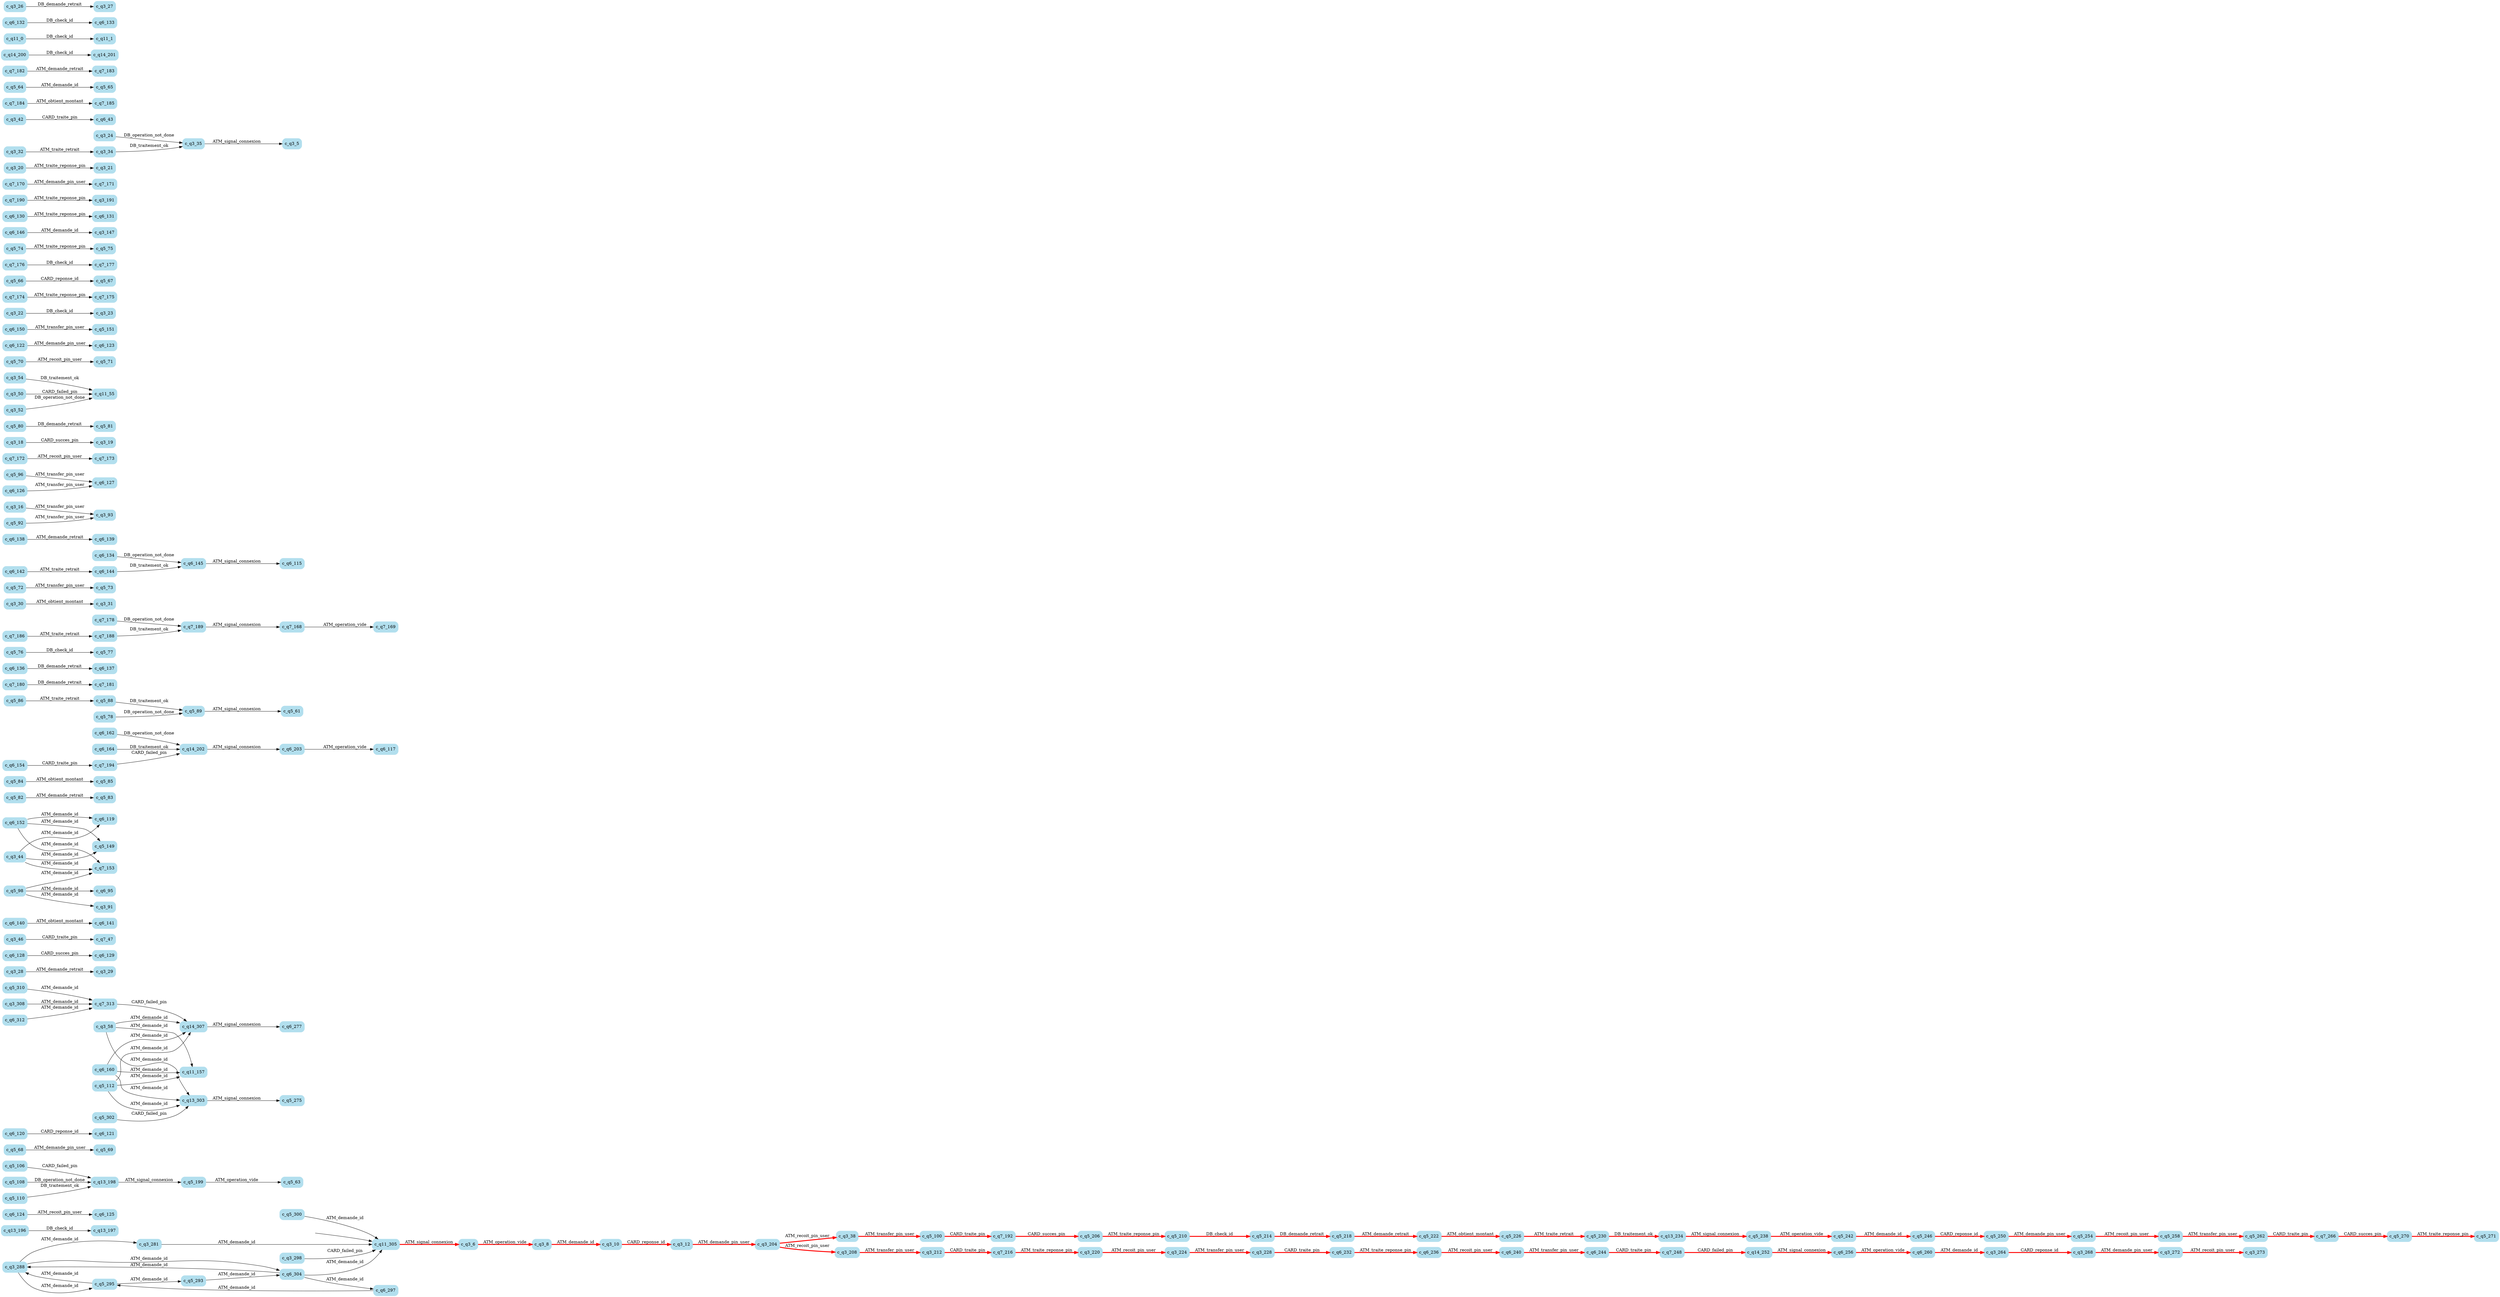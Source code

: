digraph G {

	rankdir = LR;

	start_c_q11_305[style=invisible];

	node[shape=box, style="rounded, filled", color=lightblue2];

	c_q13_197[label="c_q13_197"];
	c_q6_125[label="c_q6_125"];
	c_q5_270[label="c_q5_270"];
	c_q5_106[label="c_q5_106"];
	c_q5_69[label="c_q5_69"];
	c_q6_121[label="c_q6_121"];
	c_q11_157[label="c_q11_157"];
	c_q3_28[label="c_q3_28"];
	c_q5_226[label="c_q5_226"];
	c_q6_128[label="c_q6_128"];
	c_q3_38[label="c_q3_38"];
	c_q7_47[label="c_q7_47"];
	c_q5_206[label="c_q5_206"];
	c_q6_141[label="c_q6_141"];
	c_q6_124[label="c_q6_124"];
	c_q5_149[label="c_q5_149"];
	c_q5_83[label="c_q5_83"];
	c_q6_244[label="c_q6_244"];
	c_q5_84[label="c_q5_84"];
	c_q7_194[label="c_q7_194"];
	c_q5_89[label="c_q5_89"];
	c_q7_181[label="c_q7_181"];
	c_q3_228[label="c_q3_228"];
	c_q6_120[label="c_q6_120"];
	c_q3_212[label="c_q3_212"];
	c_q3_10[label="c_q3_10"];
	c_q14_307[label="c_q14_307"];
	c_q3_29[label="c_q3_29"];
	c_q6_137[label="c_q6_137"];
	c_q5_76[label="c_q5_76"];
	c_q7_169[label="c_q7_169"];
	c_q3_31[label="c_q3_31"];
	c_q3_273[label="c_q3_273"];
	c_q5_254[label="c_q5_254"];
	c_q5_72[label="c_q5_72"];
	c_q6_134[label="c_q6_134"];
	c_q5_310[label="c_q5_310"];
	c_q6_138[label="c_q6_138"];
	c_q6_162[label="c_q6_162"];
	c_q3_6[label="c_q3_6"];
	c_q6_232[label="c_q6_232"];
	c_q5_295[label="c_q5_295"];
	c_q3_16[label="c_q3_16"];
	c_q5_96[label="c_q5_96"];
	c_q3_281[label="c_q3_281"];
	c_q6_240[label="c_q6_240"];
	c_q7_173[label="c_q7_173"];
	c_q6_260[label="c_q6_260"];
	c_q3_18[label="c_q3_18"];
	c_q5_100[label="c_q5_100"];
	c_q5_81[label="c_q5_81"];
	c_q3_54[label="c_q3_54"];
	c_q5_71[label="c_q5_71"];
	c_q5_112[label="c_q5_112"];
	c_q6_122[label="c_q6_122"];
	c_q5_73[label="c_q5_73"];
	c_q5_151[label="c_q5_151"];
	c_q7_266[label="c_q7_266"];
	c_q6_126[label="c_q6_126"];
	c_q3_22[label="c_q3_22"];
	c_q5_108[label="c_q5_108"];
	c_q6_123[label="c_q6_123"];
	c_q7_174[label="c_q7_174"];
	c_q6_277[label="c_q6_277"];
	c_q5_67[label="c_q5_67"];
	c_q7_248[label="c_q7_248"];
	c_q7_192[label="c_q7_192"];
	c_q5_230[label="c_q5_230"];
	c_q5_77[label="c_q5_77"];
	c_q7_216[label="c_q7_216"];
	c_q5_210[label="c_q5_210"];
	c_q5_61[label="c_q5_61"];
	c_q7_177[label="c_q7_177"];
	c_q6_95[label="c_q6_95"];
	c_q6_144[label="c_q6_144"];
	c_q6_297[label="c_q6_297"];
	c_q5_246[label="c_q5_246"];
	c_q7_178[label="c_q7_178"];
	c_q5_75[label="c_q5_75"];
	c_q11_305[label="c_q11_305"];
	c_q5_222[label="c_q5_222"];
	c_q5_68[label="c_q5_68"];
	c_q5_92[label="c_q5_92"];
	c_q6_139[label="c_q6_139"];
	c_q5_70[label="c_q5_70"];
	c_q3_147[label="c_q3_147"];
	c_q5_250[label="c_q5_250"];
	c_q6_131[label="c_q6_131"];
	c_q7_190[label="c_q7_190"];
	c_q5_66[label="c_q5_66"];
	c_q7_176[label="c_q7_176"];
	c_q5_86[label="c_q5_86"];
	c_q6_119[label="c_q6_119"];
	c_q6_142[label="c_q6_142"];
	c_q5_258[label="c_q5_258"];
	c_q5_293[label="c_q5_293"];
	c_q7_186[label="c_q7_186"];
	c_q3_50[label="c_q3_50"];
	c_q13_198[label="c_q13_198"];
	c_q3_191[label="c_q3_191"];
	c_q5_88[label="c_q5_88"];
	c_q7_188[label="c_q7_188"];
	c_q6_115[label="c_q6_115"];
	c_q7_170[label="c_q7_170"];
	c_q3_21[label="c_q3_21"];
	c_q3_220[label="c_q3_220"];
	c_q5_74[label="c_q5_74"];
	c_q14_252[label="c_q14_252"];
	c_q3_5[label="c_q3_5"];
	c_q6_203[label="c_q6_203"];
	c_q6_152[label="c_q6_152"];
	c_q3_44[label="c_q3_44"];
	c_q6_256[label="c_q6_256"];
	c_q6_150[label="c_q6_150"];
	c_q3_46[label="c_q3_46"];
	c_q5_218[label="c_q5_218"];
	c_q5_63[label="c_q5_63"];
	c_q3_42[label="c_q3_42"];
	c_q3_268[label="c_q3_268"];
	c_q7_313[label="c_q7_313"];
	c_q3_52[label="c_q3_52"];
	c_q7_175[label="c_q7_175"];
	c_q5_238[label="c_q5_238"];
	c_q6_304[label="c_q6_304"];
	c_q3_35[label="c_q3_35"];
	c_q7_184[label="c_q7_184"];
	c_q5_302[label="c_q5_302"];
	c_q5_64[label="c_q5_64"];
	c_q7_182[label="c_q7_182"];
	c_q3_23[label="c_q3_23"];
	c_q3_298[label="c_q3_298"];
	c_q6_236[label="c_q6_236"];
	c_q14_200[label="c_q14_200"];
	c_q7_171[label="c_q7_171"];
	c_q11_0[label="c_q11_0"];
	c_q5_214[label="c_q5_214"];
	c_q6_132[label="c_q6_132"];
	c_q3_288[label="c_q3_288"];
	c_q6_154[label="c_q6_154"];
	c_q3_272[label="c_q3_272"];
	c_q3_308[label="c_q3_308"];
	c_q3_58[label="c_q3_58"];
	c_q3_12[label="c_q3_12"];
	c_q3_24[label="c_q3_24"];
	c_q5_82[label="c_q5_82"];
	c_q6_145[label="c_q6_145"];
	c_q6_127[label="c_q6_127"];
	c_q6_117[label="c_q6_117"];
	c_q6_130[label="c_q6_130"];
	c_q7_153[label="c_q7_153"];
	c_q3_264[label="c_q3_264"];
	c_q3_224[label="c_q3_224"];
	c_q3_91[label="c_q3_91"];
	c_q6_136[label="c_q6_136"];
	c_q7_168[label="c_q7_168"];
	c_q5_275[label="c_q5_275"];
	c_q6_146[label="c_q6_146"];
	c_q3_204[label="c_q3_204"];
	c_q13_196[label="c_q13_196"];
	c_q6_160[label="c_q6_160"];
	c_q5_271[label="c_q5_271"];
	c_q3_32[label="c_q3_32"];
	c_q13_234[label="c_q13_234"];
	c_q3_34[label="c_q3_34"];
	c_q6_129[label="c_q6_129"];
	c_q5_78[label="c_q5_78"];
	c_q5_242[label="c_q5_242"];
	c_q6_140[label="c_q6_140"];
	c_q7_183[label="c_q7_183"];
	c_q3_19[label="c_q3_19"];
	c_q14_201[label="c_q14_201"];
	c_q7_180[label="c_q7_180"];
	c_q3_208[label="c_q3_208"];
	c_q3_26[label="c_q3_26"];
	c_q3_27[label="c_q3_27"];
	c_q7_189[label="c_q7_189"];
	c_q6_164[label="c_q6_164"];
	c_q5_110[label="c_q5_110"];
	c_q3_30[label="c_q3_30"];
	c_q6_133[label="c_q6_133"];
	c_q14_202[label="c_q14_202"];
	c_q7_185[label="c_q7_185"];
	c_q3_20[label="c_q3_20"];
	c_q3_93[label="c_q3_93"];
	c_q3_8[label="c_q3_8"];
	c_q5_80[label="c_q5_80"];
	c_q11_1[label="c_q11_1"];
	c_q11_55[label="c_q11_55"];
	c_q7_172[label="c_q7_172"];
	c_q6_43[label="c_q6_43"];
	c_q5_199[label="c_q5_199"];
	c_q5_262[label="c_q5_262"];
	c_q5_98[label="c_q5_98"];
	c_q6_312[label="c_q6_312"];
	c_q5_65[label="c_q5_65"];
	c_q13_303[label="c_q13_303"];
	c_q5_85[label="c_q5_85"];
	c_q5_300[label="c_q5_300"];

	start_c_q11_305 -> c_q11_305;
	c_q11_0 -> c_q11_1[label="DB_check_id"];
	c_q11_305 -> c_q3_6[label="ATM_signal_connexion", penwidth=3, color=red];
	c_q3_35 -> c_q3_5[label="ATM_signal_connexion"];
	c_q3_6 -> c_q3_8[label="ATM_operation_vide", penwidth=3, color=red];
	c_q3_8 -> c_q3_10[label="ATM_demande_id", penwidth=3, color=red];
	c_q3_10 -> c_q3_12[label="CARD_reponse_id", penwidth=3, color=red];
	c_q3_12 -> c_q3_204[label="ATM_demande_pin_user", penwidth=3, color=red];
	c_q3_204 -> c_q3_38[label="ATM_recoit_pin_user", penwidth=3, color=red];
	c_q3_16 -> c_q3_93[label="ATM_transfer_pin_user"];
	c_q3_18 -> c_q3_19[label="CARD_succes_pin"];
	c_q3_20 -> c_q3_21[label="ATM_traite_reponse_pin"];
	c_q3_22 -> c_q3_23[label="DB_check_id"];
	c_q3_24 -> c_q3_35[label="DB_operation_not_done"];
	c_q3_26 -> c_q3_27[label="DB_demande_retrait"];
	c_q3_28 -> c_q3_29[label="ATM_demande_retrait"];
	c_q3_30 -> c_q3_31[label="ATM_obtient_montant"];
	c_q3_32 -> c_q3_34[label="ATM_traite_retrait"];
	c_q3_34 -> c_q3_35[label="DB_traitement_ok"];
	c_q3_44 -> c_q5_149[label="ATM_demande_id"];
	c_q3_38 -> c_q5_100[label="ATM_transfer_pin_user", penwidth=3, color=red];
	c_q3_44 -> c_q6_119[label="ATM_demande_id"];
	c_q3_42 -> c_q6_43[label="CARD_traite_pin"];
	c_q3_44 -> c_q7_153[label="ATM_demande_id"];
	c_q3_46 -> c_q7_47[label="CARD_traite_pin"];
	c_q3_58 -> c_q11_157[label="ATM_demande_id"];
	c_q3_50 -> c_q11_55[label="CARD_failed_pin"];
	c_q3_52 -> c_q11_55[label="DB_operation_not_done"];
	c_q3_54 -> c_q11_55[label="DB_traitement_ok"];
	c_q3_58 -> c_q13_303[label="ATM_demande_id"];
	c_q3_58 -> c_q14_307[label="ATM_demande_id"];
	c_q5_89 -> c_q5_61[label="ATM_signal_connexion"];
	c_q5_199 -> c_q5_63[label="ATM_operation_vide"];
	c_q5_64 -> c_q5_65[label="ATM_demande_id"];
	c_q5_66 -> c_q5_67[label="CARD_reponse_id"];
	c_q5_68 -> c_q5_69[label="ATM_demande_pin_user"];
	c_q5_70 -> c_q5_71[label="ATM_recoit_pin_user"];
	c_q5_72 -> c_q5_73[label="ATM_transfer_pin_user"];
	c_q5_74 -> c_q5_75[label="ATM_traite_reponse_pin"];
	c_q5_76 -> c_q5_77[label="DB_check_id"];
	c_q5_78 -> c_q5_89[label="DB_operation_not_done"];
	c_q5_80 -> c_q5_81[label="DB_demande_retrait"];
	c_q5_82 -> c_q5_83[label="ATM_demande_retrait"];
	c_q5_84 -> c_q5_85[label="ATM_obtient_montant"];
	c_q5_86 -> c_q5_88[label="ATM_traite_retrait"];
	c_q5_88 -> c_q5_89[label="DB_traitement_ok"];
	c_q5_98 -> c_q3_91[label="ATM_demande_id"];
	c_q5_92 -> c_q3_93[label="ATM_transfer_pin_user"];
	c_q5_98 -> c_q6_95[label="ATM_demande_id"];
	c_q5_96 -> c_q6_127[label="ATM_transfer_pin_user"];
	c_q5_98 -> c_q7_153[label="ATM_demande_id"];
	c_q5_100 -> c_q7_192[label="CARD_traite_pin", penwidth=3, color=red];
	c_q5_112 -> c_q11_157[label="ATM_demande_id"];
	c_q5_112 -> c_q13_303[label="ATM_demande_id"];
	c_q5_106 -> c_q13_198[label="CARD_failed_pin"];
	c_q5_108 -> c_q13_198[label="DB_operation_not_done"];
	c_q5_110 -> c_q13_198[label="DB_traitement_ok"];
	c_q5_112 -> c_q14_307[label="ATM_demande_id"];
	c_q6_145 -> c_q6_115[label="ATM_signal_connexion"];
	c_q6_203 -> c_q6_117[label="ATM_operation_vide"];
	c_q6_152 -> c_q6_119[label="ATM_demande_id"];
	c_q6_120 -> c_q6_121[label="CARD_reponse_id"];
	c_q6_122 -> c_q6_123[label="ATM_demande_pin_user"];
	c_q6_124 -> c_q6_125[label="ATM_recoit_pin_user"];
	c_q6_126 -> c_q6_127[label="ATM_transfer_pin_user"];
	c_q6_128 -> c_q6_129[label="CARD_succes_pin"];
	c_q6_130 -> c_q6_131[label="ATM_traite_reponse_pin"];
	c_q6_132 -> c_q6_133[label="DB_check_id"];
	c_q6_134 -> c_q6_145[label="DB_operation_not_done"];
	c_q6_136 -> c_q6_137[label="DB_demande_retrait"];
	c_q6_138 -> c_q6_139[label="ATM_demande_retrait"];
	c_q6_140 -> c_q6_141[label="ATM_obtient_montant"];
	c_q6_142 -> c_q6_144[label="ATM_traite_retrait"];
	c_q6_144 -> c_q6_145[label="DB_traitement_ok"];
	c_q6_146 -> c_q3_147[label="ATM_demande_id"];
	c_q6_152 -> c_q5_149[label="ATM_demande_id"];
	c_q6_150 -> c_q5_151[label="ATM_transfer_pin_user"];
	c_q6_152 -> c_q7_153[label="ATM_demande_id"];
	c_q6_154 -> c_q7_194[label="CARD_traite_pin"];
	c_q6_160 -> c_q11_157[label="ATM_demande_id"];
	c_q6_160 -> c_q13_303[label="ATM_demande_id"];
	c_q6_160 -> c_q14_307[label="ATM_demande_id"];
	c_q6_162 -> c_q14_202[label="DB_operation_not_done"];
	c_q6_164 -> c_q14_202[label="DB_traitement_ok"];
	c_q7_189 -> c_q7_168[label="ATM_signal_connexion"];
	c_q7_168 -> c_q7_169[label="ATM_operation_vide"];
	c_q7_170 -> c_q7_171[label="ATM_demande_pin_user"];
	c_q7_172 -> c_q7_173[label="ATM_recoit_pin_user"];
	c_q7_174 -> c_q7_175[label="ATM_traite_reponse_pin"];
	c_q7_176 -> c_q7_177[label="DB_check_id"];
	c_q7_178 -> c_q7_189[label="DB_operation_not_done"];
	c_q7_180 -> c_q7_181[label="DB_demande_retrait"];
	c_q7_182 -> c_q7_183[label="ATM_demande_retrait"];
	c_q7_184 -> c_q7_185[label="ATM_obtient_montant"];
	c_q7_186 -> c_q7_188[label="ATM_traite_retrait"];
	c_q7_188 -> c_q7_189[label="DB_traitement_ok"];
	c_q7_190 -> c_q3_191[label="ATM_traite_reponse_pin"];
	c_q7_192 -> c_q5_206[label="CARD_succes_pin", penwidth=3, color=red];
	c_q7_194 -> c_q14_202[label="CARD_failed_pin"];
	c_q13_196 -> c_q13_197[label="DB_check_id"];
	c_q13_198 -> c_q5_199[label="ATM_signal_connexion"];
	c_q14_200 -> c_q14_201[label="DB_check_id"];
	c_q14_202 -> c_q6_203[label="ATM_signal_connexion"];
	c_q3_204 -> c_q3_208[label="ATM_recoit_pin_user", penwidth=3, color=red];
	c_q5_206 -> c_q5_210[label="ATM_traite_reponse_pin", penwidth=3, color=red];
	c_q3_208 -> c_q3_212[label="ATM_transfer_pin_user", penwidth=3, color=red];
	c_q5_210 -> c_q5_214[label="DB_check_id", penwidth=3, color=red];
	c_q3_212 -> c_q7_216[label="CARD_traite_pin", penwidth=3, color=red];
	c_q5_214 -> c_q5_218[label="DB_demande_retrait", penwidth=3, color=red];
	c_q7_216 -> c_q3_220[label="ATM_traite_reponse_pin", penwidth=3, color=red];
	c_q5_218 -> c_q5_222[label="ATM_demande_retrait", penwidth=3, color=red];
	c_q3_220 -> c_q3_224[label="ATM_recoit_pin_user", penwidth=3, color=red];
	c_q5_222 -> c_q5_226[label="ATM_obtient_montant", penwidth=3, color=red];
	c_q3_224 -> c_q3_228[label="ATM_transfer_pin_user", penwidth=3, color=red];
	c_q5_226 -> c_q5_230[label="ATM_traite_retrait", penwidth=3, color=red];
	c_q3_228 -> c_q6_232[label="CARD_traite_pin", penwidth=3, color=red];
	c_q5_230 -> c_q13_234[label="DB_traitement_ok", penwidth=3, color=red];
	c_q6_232 -> c_q6_236[label="ATM_traite_reponse_pin", penwidth=3, color=red];
	c_q13_234 -> c_q5_238[label="ATM_signal_connexion", penwidth=3, color=red];
	c_q6_236 -> c_q6_240[label="ATM_recoit_pin_user", penwidth=3, color=red];
	c_q5_238 -> c_q5_242[label="ATM_operation_vide", penwidth=3, color=red];
	c_q6_240 -> c_q6_244[label="ATM_transfer_pin_user", penwidth=3, color=red];
	c_q5_242 -> c_q5_246[label="ATM_demande_id", penwidth=3, color=red];
	c_q6_244 -> c_q7_248[label="CARD_traite_pin", penwidth=3, color=red];
	c_q5_246 -> c_q5_250[label="CARD_reponse_id", penwidth=3, color=red];
	c_q7_248 -> c_q14_252[label="CARD_failed_pin", penwidth=3, color=red];
	c_q5_250 -> c_q5_254[label="ATM_demande_pin_user", penwidth=3, color=red];
	c_q14_252 -> c_q6_256[label="ATM_signal_connexion", penwidth=3, color=red];
	c_q5_254 -> c_q5_258[label="ATM_recoit_pin_user", penwidth=3, color=red];
	c_q6_256 -> c_q6_260[label="ATM_operation_vide", penwidth=3, color=red];
	c_q5_258 -> c_q5_262[label="ATM_transfer_pin_user", penwidth=3, color=red];
	c_q6_260 -> c_q3_264[label="ATM_demande_id", penwidth=3, color=red];
	c_q5_262 -> c_q7_266[label="CARD_traite_pin", penwidth=3, color=red];
	c_q3_264 -> c_q3_268[label="CARD_reponse_id", penwidth=3, color=red];
	c_q7_266 -> c_q5_270[label="CARD_succes_pin", penwidth=3, color=red];
	c_q3_268 -> c_q3_272[label="ATM_demande_pin_user", penwidth=3, color=red];
	c_q5_270 -> c_q5_271[label="ATM_traite_reponse_pin", penwidth=3, color=red];
	c_q3_272 -> c_q3_273[label="ATM_recoit_pin_user", penwidth=3, color=red];
	c_q13_303 -> c_q5_275[label="ATM_signal_connexion"];
	c_q14_307 -> c_q6_277[label="ATM_signal_connexion"];
	c_q3_281 -> c_q11_305[label="ATM_demande_id"];
	c_q3_288 -> c_q3_281[label="ATM_demande_id"];
	c_q5_295 -> c_q3_288[label="ATM_demande_id"];
	c_q3_288 -> c_q5_295[label="ATM_demande_id"];
	c_q6_304 -> c_q3_288[label="ATM_demande_id"];
	c_q3_288 -> c_q6_304[label="ATM_demande_id"];
	c_q5_293 -> c_q6_304[label="ATM_demande_id"];
	c_q5_295 -> c_q5_293[label="ATM_demande_id"];
	c_q6_297 -> c_q5_295[label="ATM_demande_id"];
	c_q6_304 -> c_q6_297[label="ATM_demande_id"];
	c_q3_298 -> c_q11_305[label="CARD_failed_pin"];
	c_q5_300 -> c_q11_305[label="ATM_demande_id"];
	c_q5_302 -> c_q13_303[label="CARD_failed_pin"];
	c_q6_304 -> c_q11_305[label="ATM_demande_id"];
	c_q7_313 -> c_q14_307[label="CARD_failed_pin"];
	c_q3_308 -> c_q7_313[label="ATM_demande_id"];
	c_q5_310 -> c_q7_313[label="ATM_demande_id"];
	c_q6_312 -> c_q7_313[label="ATM_demande_id"];

}